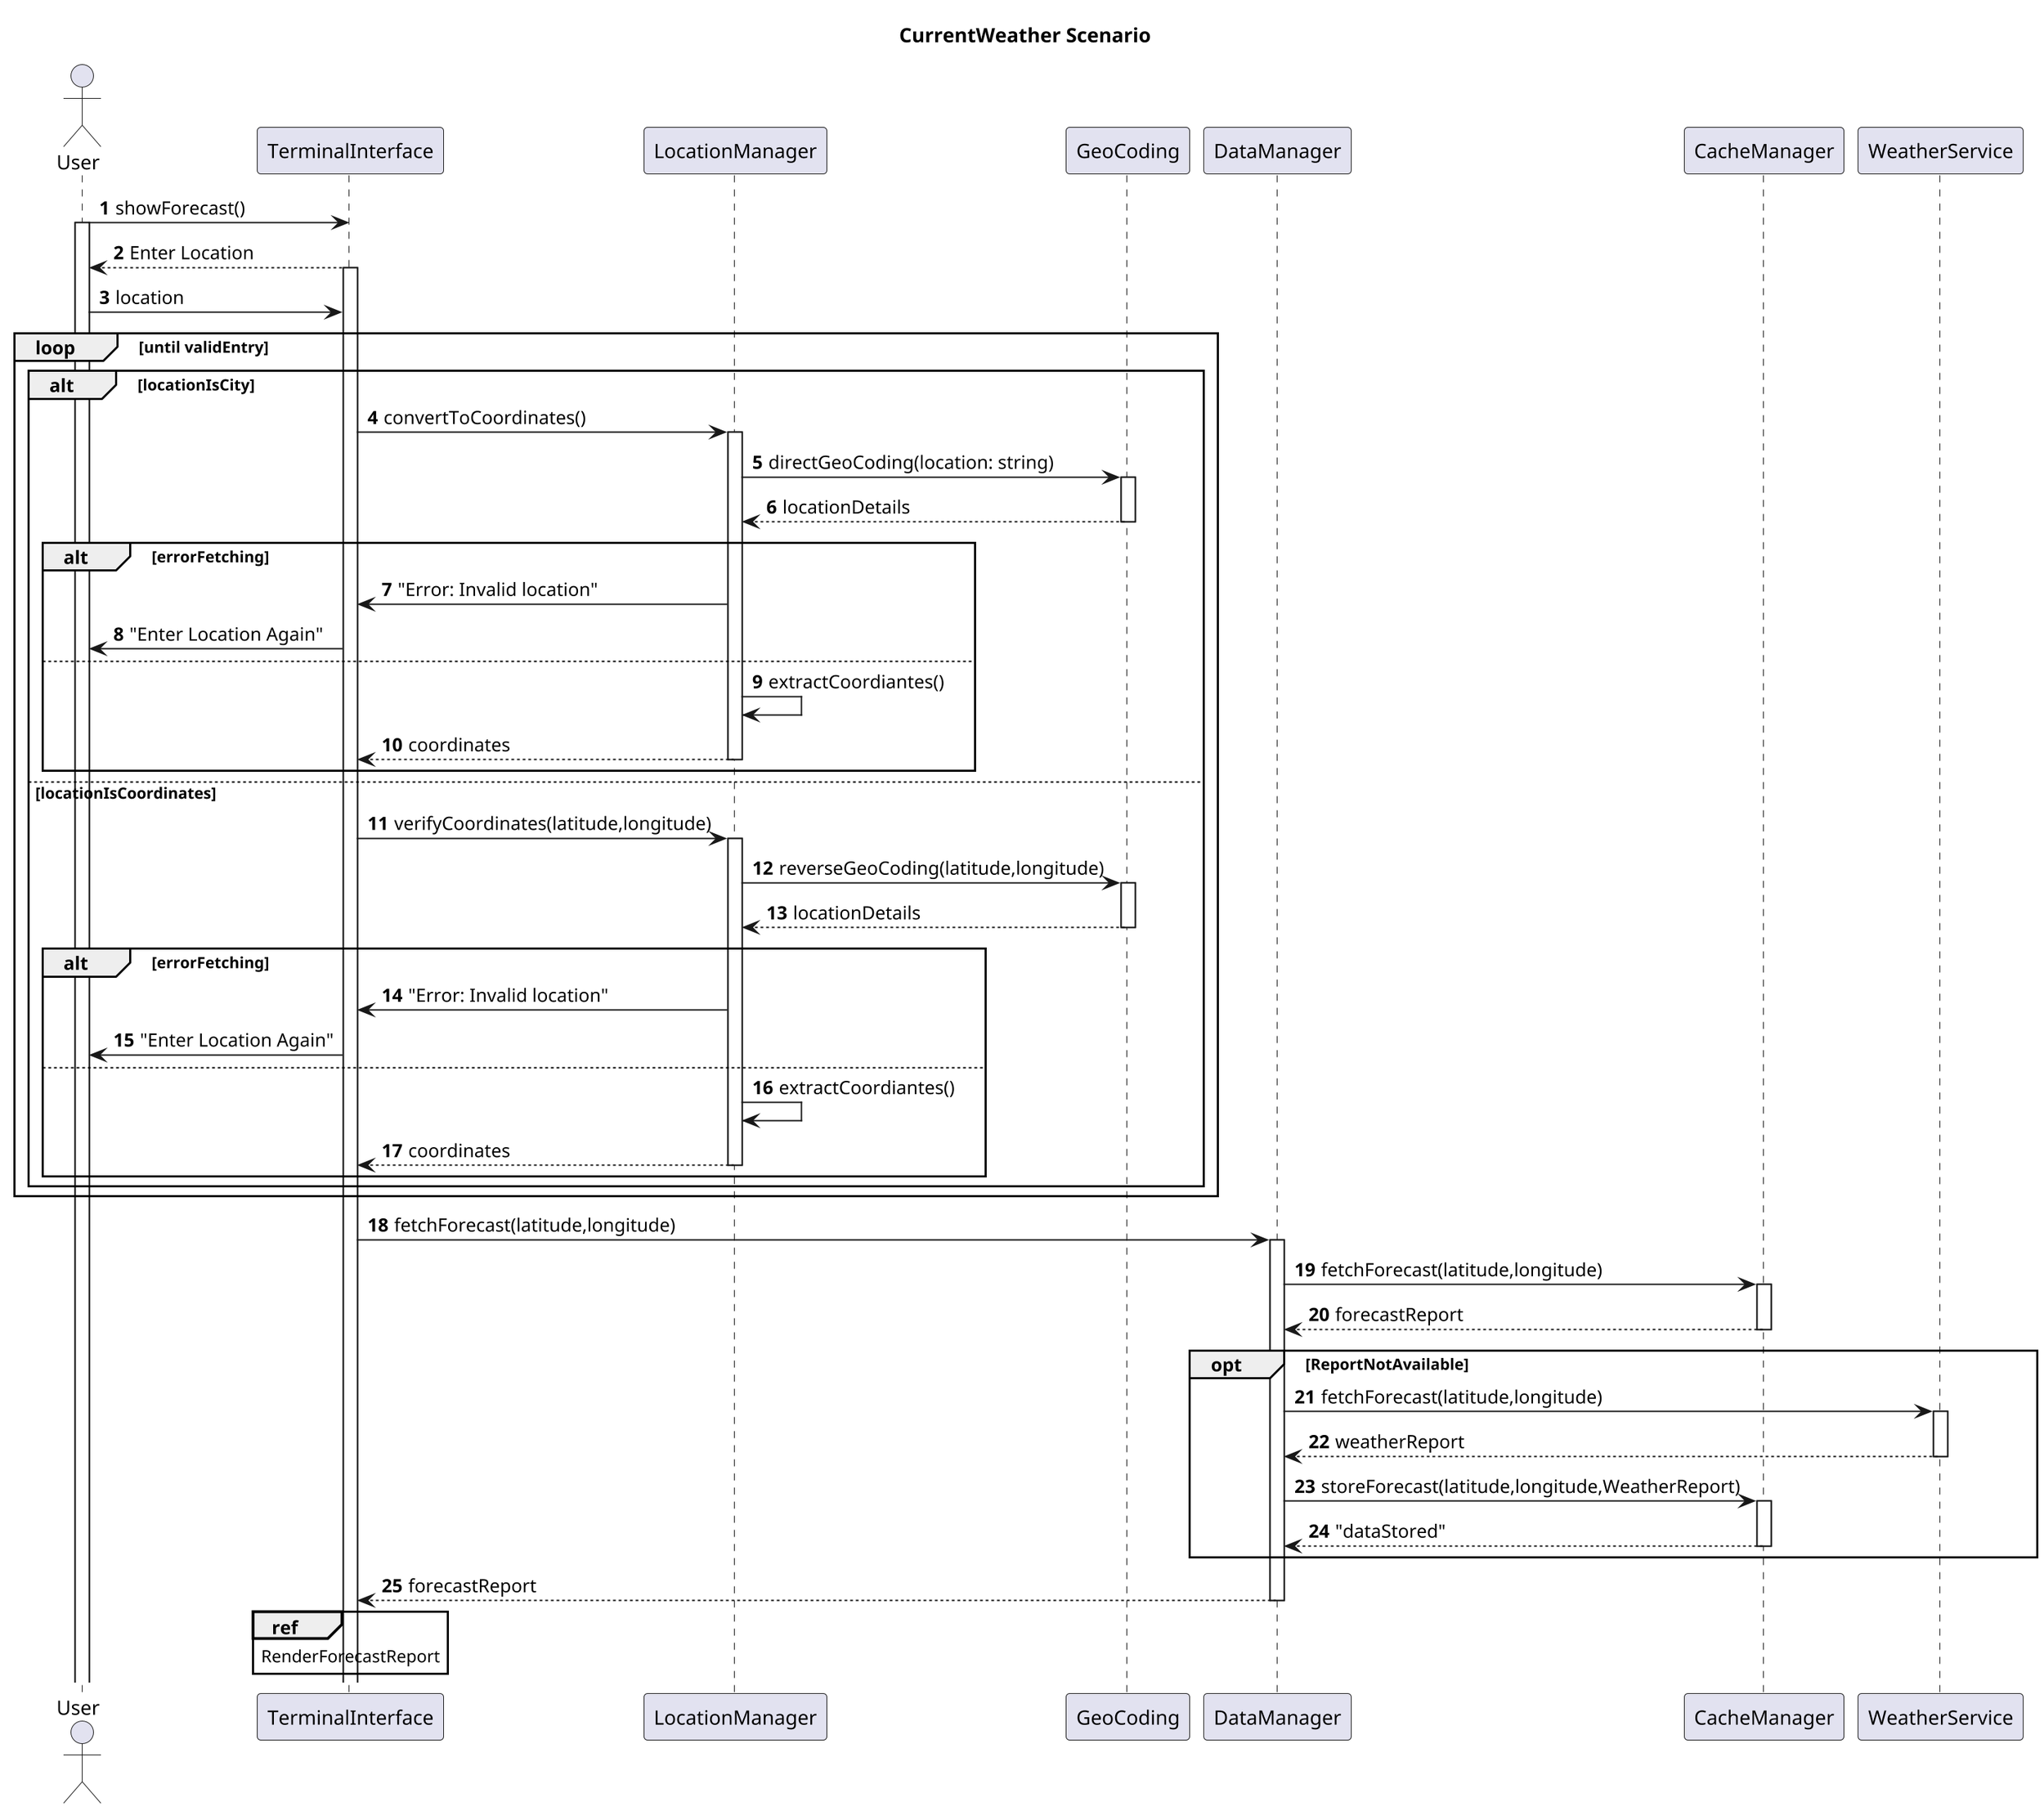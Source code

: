 @startuml
title CurrentWeather Scenario
autonumber
actor User
participant TerminalInterface
participant LocationManager
participant GeoCoding
participant DataManager
participant CacheManager
participant WeatherService

scale 2
User -> TerminalInterface: showForecast()
activate User
TerminalInterface --> User: Enter Location
activate TerminalInterface
User -> TerminalInterface: location

loop until validEntry

    alt locationIsCity
        TerminalInterface -> LocationManager: convertToCoordinates()
        activate LocationManager
        LocationManager -> GeoCoding: directGeoCoding(location: string)
        activate GeoCoding
        GeoCoding --> LocationManager: locationDetails
        deactivate GeoCoding
       
        alt errorFetching
             LocationManager -> TerminalInterface: "Error: Invalid location"
             TerminalInterface -> User: "Enter Location Again"
             
        else

        LocationManager -> LocationManager: extractCoordiantes()
        LocationManager --> TerminalInterface: coordinates
        deactivate LocationManager
        
        end

    else locationIsCoordinates
        TerminalInterface -> LocationManager: verifyCoordinates(latitude,longitude)
        activate LocationManager
        LocationManager -> GeoCoding: reverseGeoCoding(latitude,longitude)
        activate GeoCoding
        GeoCoding --> LocationManager: locationDetails
        deactivate GeoCoding
        
        alt errorFetching
             LocationManager -> TerminalInterface: "Error: Invalid location"
             TerminalInterface -> User: "Enter Location Again"
             
        else        

        LocationManager -> LocationManager: extractCoordiantes()
        deactivate GeoCoding
        LocationManager --> TerminalInterface: coordinates
        deactivate LocationManager

        end    
            
    end

end

TerminalInterface -> DataManager: fetchForecast(latitude,longitude)
activate DataManager
DataManager -> CacheManager: fetchForecast(latitude,longitude)
activate CacheManager

CacheManager --> DataManager: forecastReport
deactivate CacheManager

opt ReportNotAvailable
     DataManager -> WeatherService: fetchForecast(latitude,longitude)
     activate WeatherService
     WeatherService --> DataManager: weatherReport
     deactivate WeatherService
     DataManager -> CacheManager: storeForecast(latitude,longitude,WeatherReport)
     activate CacheManager
     CacheManager --> DataManager: "dataStored"
     deactivate CacheManager
end

DataManager --> TerminalInterface: forecastReport
deactivate DataManager


ref over TerminalInterface
    RenderForecastReport
end ref



@enduml
